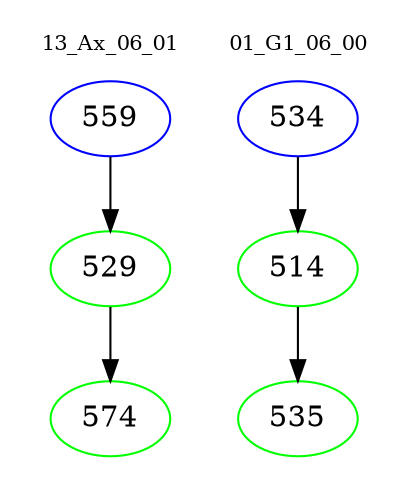 digraph{
subgraph cluster_0 {
color = white
label = "13_Ax_06_01";
fontsize=10;
T0_559 [label="559", color="blue"]
T0_559 -> T0_529 [color="black"]
T0_529 [label="529", color="green"]
T0_529 -> T0_574 [color="black"]
T0_574 [label="574", color="green"]
}
subgraph cluster_1 {
color = white
label = "01_G1_06_00";
fontsize=10;
T1_534 [label="534", color="blue"]
T1_534 -> T1_514 [color="black"]
T1_514 [label="514", color="green"]
T1_514 -> T1_535 [color="black"]
T1_535 [label="535", color="green"]
}
}

